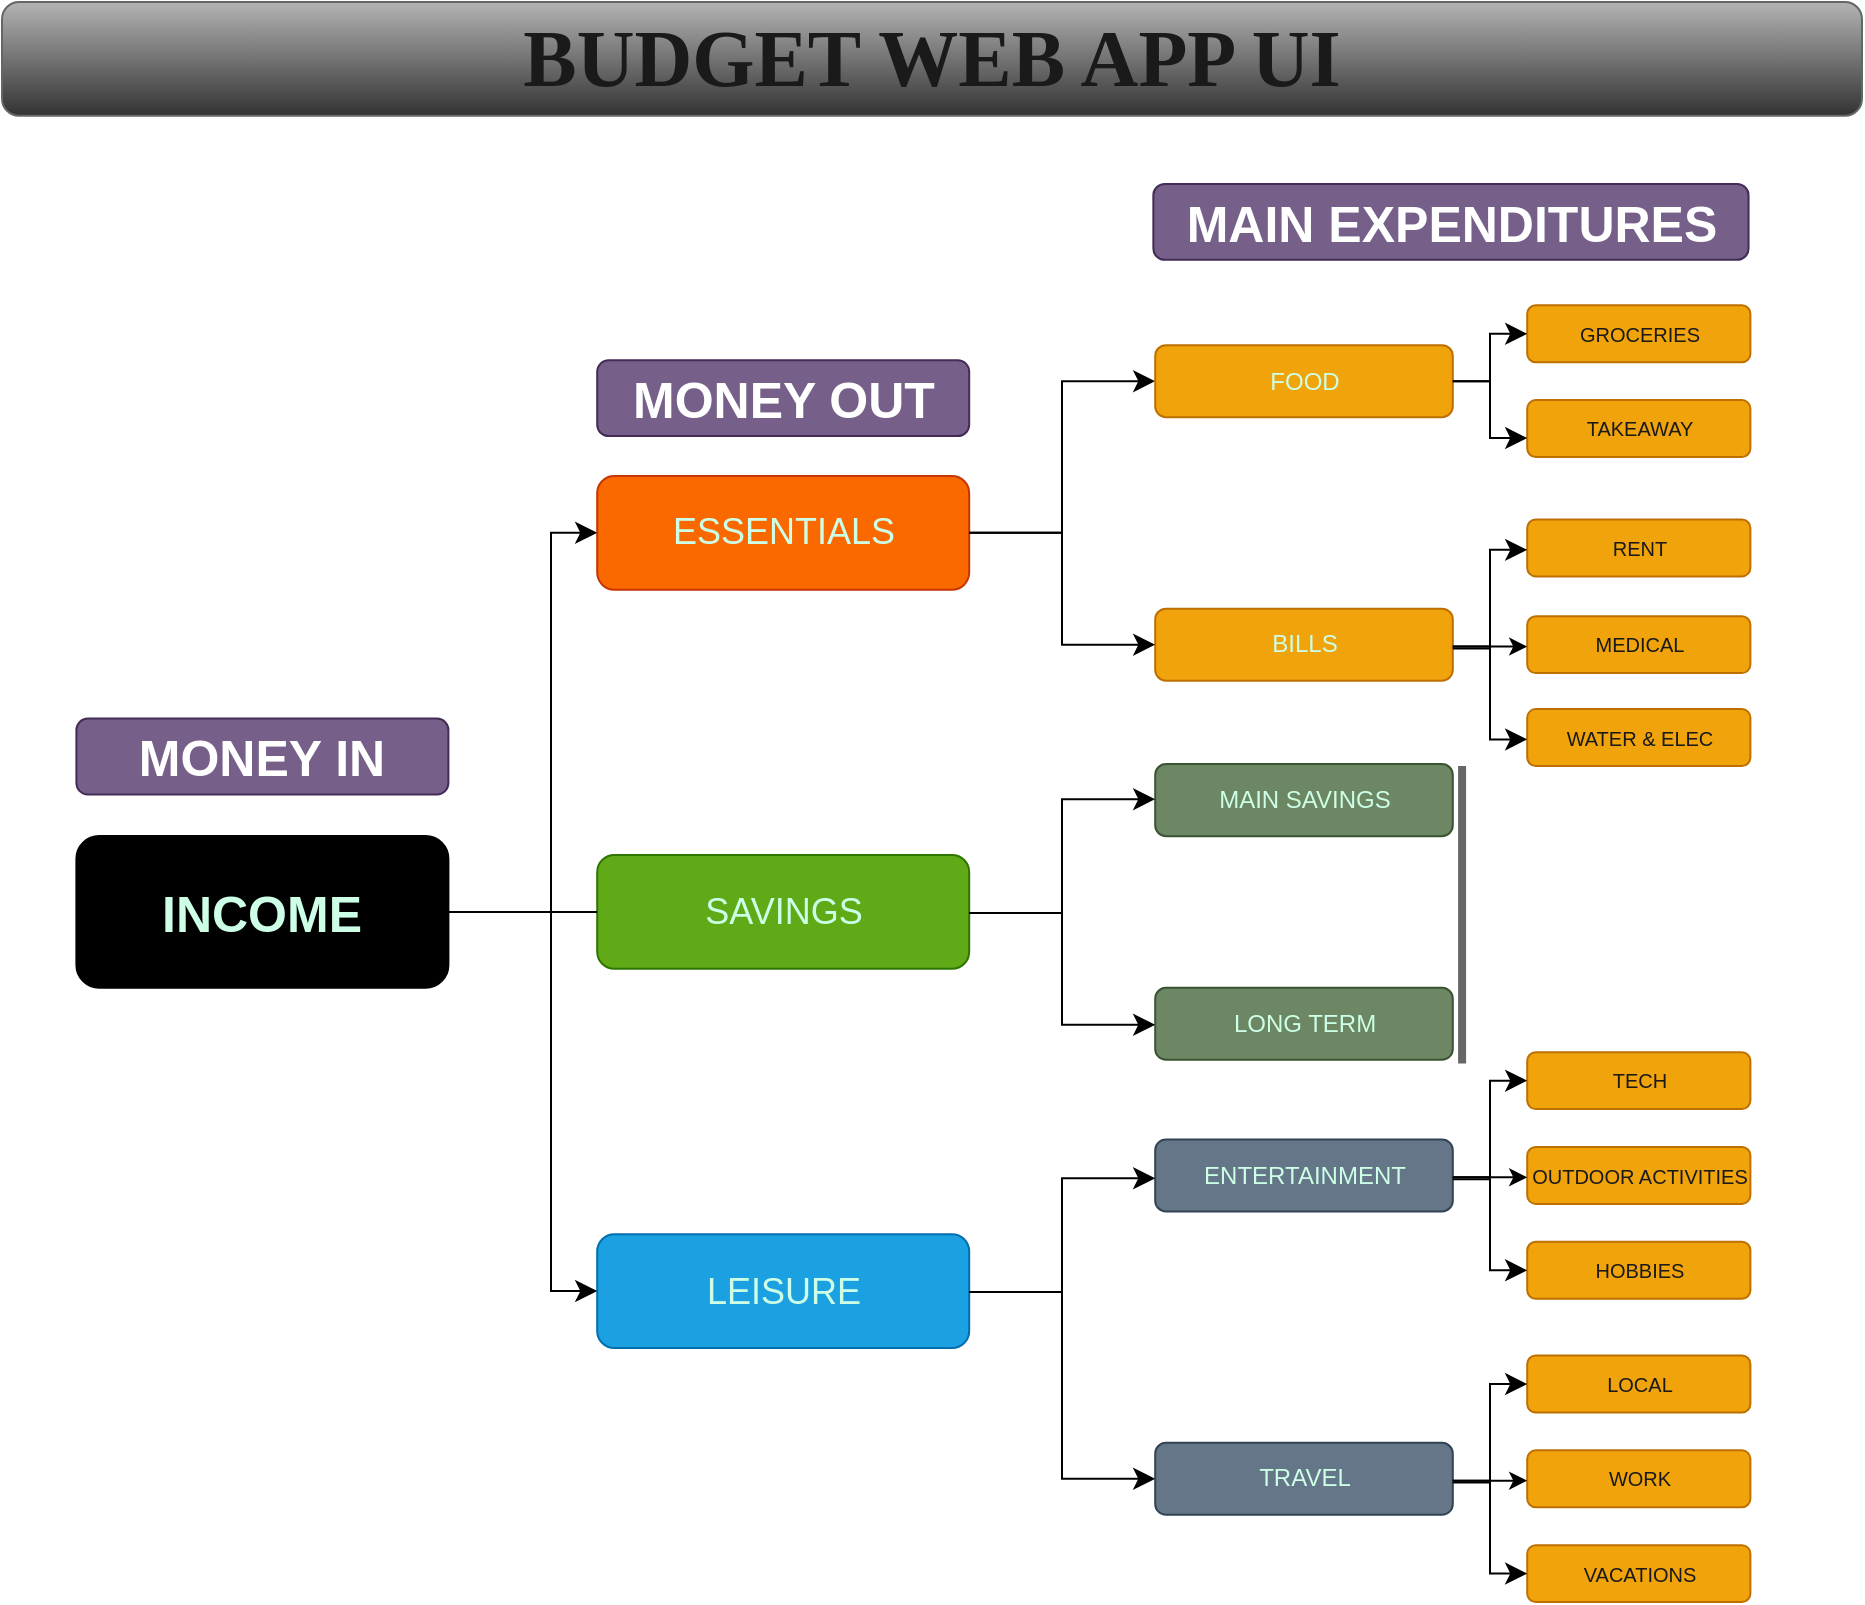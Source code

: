 <mxfile version="21.5.1" type="device" pages="4">
  <diagram name="Page-1" id="I_GCutwwqsWQ-EJrJeId">
    <mxGraphModel dx="1418" dy="2522" grid="1" gridSize="10" guides="1" tooltips="1" connect="1" arrows="1" fold="1" page="1" pageScale="1" pageWidth="1169" pageHeight="827" math="0" shadow="0">
      <root>
        <mxCell id="0" />
        <mxCell id="1" parent="0" />
        <mxCell id="FOsPCoNG0iHL-lNRCBrH-2" value="BUDGET WEB APP UI" style="rounded=1;whiteSpace=wrap;html=1;labelBackgroundColor=none;fontFamily=Tahoma;fontStyle=1;fontSize=40;fillColor=#B3B3B3;gradientColor=#333333;strokeColor=#666666;fontColor=#1A1A1A;" parent="1" vertex="1">
          <mxGeometry x="120" y="-1640" width="930" height="56.872" as="geometry" />
        </mxCell>
        <mxCell id="FOsPCoNG0iHL-lNRCBrH-26" value="INCOME" style="rounded=1;whiteSpace=wrap;html=1;fontStyle=1;fontSize=25;fontColor=#CCFFE6;fillColor=#000000;" parent="1" vertex="1">
          <mxGeometry x="157.2" y="-1222.938" width="186" height="75.829" as="geometry" />
        </mxCell>
        <mxCell id="FOsPCoNG0iHL-lNRCBrH-27" value="SAVINGS" style="rounded=1;whiteSpace=wrap;html=1;fillColor=#60a917;fontColor=#CCFFE6;strokeColor=#2D7600;fontSize=18;" parent="1" vertex="1">
          <mxGeometry x="417.6" y="-1213.46" width="186" height="56.872" as="geometry" />
        </mxCell>
        <mxCell id="FOsPCoNG0iHL-lNRCBrH-28" value="ESSENTIALS" style="rounded=1;whiteSpace=wrap;html=1;fillColor=#fa6800;fontColor=#CCFFE6;strokeColor=#C73500;fontSize=18;" parent="1" vertex="1">
          <mxGeometry x="417.6" y="-1403.033" width="186" height="56.872" as="geometry" />
        </mxCell>
        <mxCell id="FOsPCoNG0iHL-lNRCBrH-29" value="LEISURE" style="rounded=1;whiteSpace=wrap;html=1;fillColor=#1ba1e2;fontColor=#CCFFE6;strokeColor=#006EAF;fontSize=18;" parent="1" vertex="1">
          <mxGeometry x="417.6" y="-1023.886" width="186" height="56.872" as="geometry" />
        </mxCell>
        <mxCell id="FOsPCoNG0iHL-lNRCBrH-31" value="" style="endArrow=none;html=1;rounded=0;exitX=1;exitY=0.5;exitDx=0;exitDy=0;entryX=0;entryY=0.5;entryDx=0;entryDy=0;align=center;verticalAlign=middle;" parent="1" source="FOsPCoNG0iHL-lNRCBrH-26" target="FOsPCoNG0iHL-lNRCBrH-27" edge="1">
          <mxGeometry width="50" height="50" relative="1" as="geometry">
            <mxPoint x="678" y="-1090.237" as="sourcePoint" />
            <mxPoint x="724.5" y="-1137.63" as="targetPoint" />
          </mxGeometry>
        </mxCell>
        <mxCell id="FOsPCoNG0iHL-lNRCBrH-35" value="" style="edgeStyle=elbowEdgeStyle;elbow=horizontal;endArrow=classic;html=1;curved=0;rounded=0;endSize=8;startSize=8;exitX=1;exitY=0.5;exitDx=0;exitDy=0;align=center;entryX=0;entryY=0.5;entryDx=0;entryDy=0;" parent="1" source="FOsPCoNG0iHL-lNRCBrH-28" target="FOsPCoNG0iHL-lNRCBrH-38" edge="1">
          <mxGeometry width="50" height="50" relative="1" as="geometry">
            <mxPoint x="650.1" y="-1241.896" as="sourcePoint" />
            <mxPoint x="696.6" y="-1431.469" as="targetPoint" />
          </mxGeometry>
        </mxCell>
        <mxCell id="FOsPCoNG0iHL-lNRCBrH-36" value="" style="edgeStyle=elbowEdgeStyle;elbow=horizontal;endArrow=classic;html=1;curved=0;rounded=0;endSize=8;startSize=8;align=center;verticalAlign=middle;" parent="1" edge="1">
          <mxGeometry width="50" height="50" relative="1" as="geometry">
            <mxPoint x="371.1" y="-1185.024" as="sourcePoint" />
            <mxPoint x="417.6" y="-995.45" as="targetPoint" />
          </mxGeometry>
        </mxCell>
        <mxCell id="FOsPCoNG0iHL-lNRCBrH-38" value="FOOD" style="rounded=1;whiteSpace=wrap;html=1;fillColor=#f0a30a;strokeColor=#BD7000;fontColor=#CCFFE6;" parent="1" vertex="1">
          <mxGeometry x="696.6" y="-1468.436" width="148.8" height="36.019" as="geometry" />
        </mxCell>
        <mxCell id="FOsPCoNG0iHL-lNRCBrH-43" value="BILLS" style="rounded=1;whiteSpace=wrap;html=1;fillColor=#f0a30a;strokeColor=#BD7000;fontColor=#CCFFE6;" parent="1" vertex="1">
          <mxGeometry x="696.6" y="-1336.682" width="148.8" height="36.019" as="geometry" />
        </mxCell>
        <mxCell id="FOsPCoNG0iHL-lNRCBrH-44" value="MAIN SAVINGS" style="rounded=1;whiteSpace=wrap;html=1;fillColor=#6d8764;fontColor=#CCFFE6;strokeColor=#3A5431;" parent="1" vertex="1">
          <mxGeometry x="696.6" y="-1258.957" width="148.8" height="36.019" as="geometry" />
        </mxCell>
        <mxCell id="FOsPCoNG0iHL-lNRCBrH-45" value="LONG TERM" style="rounded=1;whiteSpace=wrap;html=1;fillColor=#6d8764;fontColor=#CCFFE6;strokeColor=#3A5431;" parent="1" vertex="1">
          <mxGeometry x="696.6" y="-1147.109" width="148.8" height="36.019" as="geometry" />
        </mxCell>
        <mxCell id="FOsPCoNG0iHL-lNRCBrH-46" value="ENTERTAINMENT" style="rounded=1;whiteSpace=wrap;html=1;fillColor=#647687;fontColor=#CCFFE6;strokeColor=#314354;" parent="1" vertex="1">
          <mxGeometry x="696.6" y="-1071.28" width="148.8" height="36.019" as="geometry" />
        </mxCell>
        <mxCell id="FOsPCoNG0iHL-lNRCBrH-47" value="TRAVEL" style="rounded=1;whiteSpace=wrap;html=1;fillColor=#647687;fontColor=#CCFFE6;strokeColor=#314354;" parent="1" vertex="1">
          <mxGeometry x="696.6" y="-919.621" width="148.8" height="36.019" as="geometry" />
        </mxCell>
        <mxCell id="FOsPCoNG0iHL-lNRCBrH-48" value="" style="edgeStyle=elbowEdgeStyle;elbow=horizontal;endArrow=classic;html=1;curved=0;rounded=0;endSize=8;startSize=8;align=center;verticalAlign=middle;" parent="1" edge="1">
          <mxGeometry width="50" height="50" relative="1" as="geometry">
            <mxPoint x="371.1" y="-1185.024" as="sourcePoint" />
            <mxPoint x="417.6" y="-1374.597" as="targetPoint" />
          </mxGeometry>
        </mxCell>
        <mxCell id="FOsPCoNG0iHL-lNRCBrH-49" value="" style="edgeStyle=elbowEdgeStyle;elbow=horizontal;endArrow=classic;html=1;curved=0;rounded=0;endSize=8;startSize=8;entryX=0;entryY=0.5;entryDx=0;entryDy=0;align=center;" parent="1" target="FOsPCoNG0iHL-lNRCBrH-43" edge="1">
          <mxGeometry width="50" height="50" relative="1" as="geometry">
            <mxPoint x="603.6" y="-1374.597" as="sourcePoint" />
            <mxPoint x="705.9" y="-1421.991" as="targetPoint" />
          </mxGeometry>
        </mxCell>
        <mxCell id="FOsPCoNG0iHL-lNRCBrH-50" value="" style="edgeStyle=elbowEdgeStyle;elbow=horizontal;endArrow=classic;html=1;curved=0;rounded=0;endSize=8;startSize=8;exitX=1;exitY=0.5;exitDx=0;exitDy=0;align=center;" parent="1" edge="1">
          <mxGeometry width="50" height="50" relative="1" as="geometry">
            <mxPoint x="603.6" y="-1184.55" as="sourcePoint" />
            <mxPoint x="696.6" y="-1241.422" as="targetPoint" />
          </mxGeometry>
        </mxCell>
        <mxCell id="FOsPCoNG0iHL-lNRCBrH-51" value="" style="edgeStyle=elbowEdgeStyle;elbow=horizontal;endArrow=classic;html=1;curved=0;rounded=0;endSize=8;startSize=8;entryX=0;entryY=0.5;entryDx=0;entryDy=0;align=center;" parent="1" edge="1">
          <mxGeometry width="50" height="50" relative="1" as="geometry">
            <mxPoint x="603.6" y="-1184.55" as="sourcePoint" />
            <mxPoint x="696.6" y="-1128.626" as="targetPoint" />
          </mxGeometry>
        </mxCell>
        <mxCell id="FOsPCoNG0iHL-lNRCBrH-52" value="" style="edgeStyle=elbowEdgeStyle;elbow=horizontal;endArrow=classic;html=1;curved=0;rounded=0;endSize=8;startSize=8;exitX=1;exitY=0.5;exitDx=0;exitDy=0;align=center;" parent="1" edge="1">
          <mxGeometry width="50" height="50" relative="1" as="geometry">
            <mxPoint x="603.6" y="-994.976" as="sourcePoint" />
            <mxPoint x="696.6" y="-1051.848" as="targetPoint" />
          </mxGeometry>
        </mxCell>
        <mxCell id="FOsPCoNG0iHL-lNRCBrH-53" value="" style="edgeStyle=elbowEdgeStyle;elbow=horizontal;endArrow=classic;html=1;curved=0;rounded=0;endSize=8;startSize=8;entryX=0;entryY=0.5;entryDx=0;entryDy=0;align=center;" parent="1" target="FOsPCoNG0iHL-lNRCBrH-47" edge="1">
          <mxGeometry width="50" height="50" relative="1" as="geometry">
            <mxPoint x="603.6" y="-994.976" as="sourcePoint" />
            <mxPoint x="696.6" y="-939.052" as="targetPoint" />
          </mxGeometry>
        </mxCell>
        <mxCell id="FOsPCoNG0iHL-lNRCBrH-55" value="GROCERIES" style="rounded=1;whiteSpace=wrap;html=1;fillColor=#f0a30a;strokeColor=#BD7000;fontColor=#1A1A1A;fontSize=10;" parent="1" vertex="1">
          <mxGeometry x="882.6" y="-1488.341" width="111.6" height="28.436" as="geometry" />
        </mxCell>
        <mxCell id="FOsPCoNG0iHL-lNRCBrH-56" value="TAKEAWAY" style="rounded=1;whiteSpace=wrap;html=1;fillColor=#f0a30a;strokeColor=#BD7000;fontColor=#1A1A1A;fontSize=10;" parent="1" vertex="1">
          <mxGeometry x="882.6" y="-1440.948" width="111.6" height="28.436" as="geometry" />
        </mxCell>
        <mxCell id="FOsPCoNG0iHL-lNRCBrH-61" value="LOCAL" style="rounded=1;whiteSpace=wrap;html=1;fillColor=#f0a30a;strokeColor=#BD7000;fontColor=#1A1A1A;fontSize=10;" parent="1" vertex="1">
          <mxGeometry x="882.6" y="-963.223" width="111.6" height="28.436" as="geometry" />
        </mxCell>
        <mxCell id="FOsPCoNG0iHL-lNRCBrH-62" value="WORK" style="rounded=1;whiteSpace=wrap;html=1;fillColor=#f0a30a;strokeColor=#BD7000;fontColor=#1A1A1A;fontSize=10;" parent="1" vertex="1">
          <mxGeometry x="882.6" y="-915.829" width="111.6" height="28.436" as="geometry" />
        </mxCell>
        <mxCell id="FOsPCoNG0iHL-lNRCBrH-63" value="VACATIONS" style="rounded=1;whiteSpace=wrap;html=1;fillColor=#f0a30a;strokeColor=#BD7000;fontColor=#1A1A1A;fontSize=10;" parent="1" vertex="1">
          <mxGeometry x="882.6" y="-868.436" width="111.6" height="28.436" as="geometry" />
        </mxCell>
        <mxCell id="FOsPCoNG0iHL-lNRCBrH-64" value="TECH" style="rounded=1;whiteSpace=wrap;html=1;fillColor=#f0a30a;strokeColor=#BD7000;fontColor=#1A1A1A;fontSize=10;" parent="1" vertex="1">
          <mxGeometry x="882.6" y="-1114.882" width="111.6" height="28.436" as="geometry" />
        </mxCell>
        <mxCell id="FOsPCoNG0iHL-lNRCBrH-65" value="OUTDOOR ACTIVITIES" style="rounded=1;whiteSpace=wrap;html=1;fillColor=#f0a30a;strokeColor=#BD7000;fontColor=#1A1A1A;fontSize=10;" parent="1" vertex="1">
          <mxGeometry x="882.6" y="-1067.488" width="111.6" height="28.436" as="geometry" />
        </mxCell>
        <mxCell id="FOsPCoNG0iHL-lNRCBrH-66" value="HOBBIES" style="rounded=1;whiteSpace=wrap;html=1;fillColor=#f0a30a;strokeColor=#BD7000;fontColor=#1A1A1A;fontSize=10;" parent="1" vertex="1">
          <mxGeometry x="882.6" y="-1020.095" width="111.6" height="28.436" as="geometry" />
        </mxCell>
        <mxCell id="FOsPCoNG0iHL-lNRCBrH-68" value="RENT" style="rounded=1;whiteSpace=wrap;html=1;fillColor=#f0a30a;strokeColor=#BD7000;fontColor=#1A1A1A;fontSize=10;" parent="1" vertex="1">
          <mxGeometry x="882.6" y="-1381.232" width="111.6" height="28.436" as="geometry" />
        </mxCell>
        <mxCell id="FOsPCoNG0iHL-lNRCBrH-69" value="MEDICAL" style="rounded=1;whiteSpace=wrap;html=1;fillColor=#f0a30a;strokeColor=#BD7000;fontColor=#1A1A1A;fontSize=10;" parent="1" vertex="1">
          <mxGeometry x="882.6" y="-1332.891" width="111.6" height="28.436" as="geometry" />
        </mxCell>
        <mxCell id="FOsPCoNG0iHL-lNRCBrH-70" value="WATER &amp;amp; ELEC" style="rounded=1;whiteSpace=wrap;html=1;fillColor=#f0a30a;strokeColor=#BD7000;fontColor=#1A1A1A;fontSize=10;" parent="1" vertex="1">
          <mxGeometry x="882.6" y="-1286.445" width="111.6" height="28.436" as="geometry" />
        </mxCell>
        <mxCell id="FOsPCoNG0iHL-lNRCBrH-71" value="" style="edgeStyle=elbowEdgeStyle;elbow=horizontal;endArrow=classic;html=1;curved=0;rounded=0;endSize=8;startSize=8;align=center;" parent="1" target="FOsPCoNG0iHL-lNRCBrH-55" edge="1">
          <mxGeometry width="50" height="50" relative="1" as="geometry">
            <mxPoint x="845.4" y="-1450.427" as="sourcePoint" />
            <mxPoint x="929.1" y="-1526.256" as="targetPoint" />
          </mxGeometry>
        </mxCell>
        <mxCell id="FOsPCoNG0iHL-lNRCBrH-72" value="" style="edgeStyle=elbowEdgeStyle;elbow=horizontal;endArrow=classic;html=1;curved=0;rounded=0;endSize=8;startSize=8;align=center;" parent="1" edge="1">
          <mxGeometry width="50" height="50" relative="1" as="geometry">
            <mxPoint x="845.4" y="-1450.427" as="sourcePoint" />
            <mxPoint x="882.6" y="-1421.991" as="targetPoint" />
          </mxGeometry>
        </mxCell>
        <mxCell id="FOsPCoNG0iHL-lNRCBrH-82" value="" style="edgeStyle=orthogonalEdgeStyle;rounded=0;orthogonalLoop=1;jettySize=auto;html=1;entryX=0;entryY=0.5;entryDx=0;entryDy=0;" parent="1" edge="1">
          <mxGeometry relative="1" as="geometry">
            <mxPoint x="845.4" y="-1052.322" as="sourcePoint" />
            <mxPoint x="882.6" y="-1052.322" as="targetPoint" />
          </mxGeometry>
        </mxCell>
        <mxCell id="FOsPCoNG0iHL-lNRCBrH-83" value="" style="edgeStyle=elbowEdgeStyle;elbow=horizontal;endArrow=classic;html=1;curved=0;rounded=0;endSize=8;startSize=8;align=center;entryX=0;entryY=0.5;entryDx=0;entryDy=0;" parent="1" edge="1">
          <mxGeometry width="50" height="50" relative="1" as="geometry">
            <mxPoint x="845.4" y="-1051.374" as="sourcePoint" />
            <mxPoint x="882.6" y="-1100.664" as="targetPoint" />
          </mxGeometry>
        </mxCell>
        <mxCell id="FOsPCoNG0iHL-lNRCBrH-84" value="" style="edgeStyle=elbowEdgeStyle;elbow=horizontal;endArrow=classic;html=1;curved=0;rounded=0;endSize=8;startSize=8;align=center;entryX=0;entryY=0.5;entryDx=0;entryDy=0;exitX=1;exitY=0.5;exitDx=0;exitDy=0;" parent="1" edge="1">
          <mxGeometry width="50" height="50" relative="1" as="geometry">
            <mxPoint x="845.4" y="-1052.322" as="sourcePoint" />
            <mxPoint x="882.6" y="-1005.877" as="targetPoint" />
          </mxGeometry>
        </mxCell>
        <mxCell id="FOsPCoNG0iHL-lNRCBrH-85" value="" style="edgeStyle=orthogonalEdgeStyle;rounded=0;orthogonalLoop=1;jettySize=auto;html=1;entryX=0;entryY=0.5;entryDx=0;entryDy=0;" parent="1" edge="1">
          <mxGeometry relative="1" as="geometry">
            <mxPoint x="845.4" y="-900.664" as="sourcePoint" />
            <mxPoint x="882.6" y="-900.664" as="targetPoint" />
          </mxGeometry>
        </mxCell>
        <mxCell id="FOsPCoNG0iHL-lNRCBrH-86" value="" style="edgeStyle=elbowEdgeStyle;elbow=horizontal;endArrow=classic;html=1;curved=0;rounded=0;endSize=8;startSize=8;align=center;entryX=0;entryY=0.5;entryDx=0;entryDy=0;" parent="1" edge="1">
          <mxGeometry width="50" height="50" relative="1" as="geometry">
            <mxPoint x="845.4" y="-899.716" as="sourcePoint" />
            <mxPoint x="882.6" y="-949.005" as="targetPoint" />
          </mxGeometry>
        </mxCell>
        <mxCell id="FOsPCoNG0iHL-lNRCBrH-87" value="" style="edgeStyle=elbowEdgeStyle;elbow=horizontal;endArrow=classic;html=1;curved=0;rounded=0;endSize=8;startSize=8;align=center;entryX=0;entryY=0.5;entryDx=0;entryDy=0;exitX=1;exitY=0.5;exitDx=0;exitDy=0;" parent="1" edge="1">
          <mxGeometry width="50" height="50" relative="1" as="geometry">
            <mxPoint x="845.4" y="-900.664" as="sourcePoint" />
            <mxPoint x="882.6" y="-854.218" as="targetPoint" />
          </mxGeometry>
        </mxCell>
        <mxCell id="FOsPCoNG0iHL-lNRCBrH-88" value="" style="line;strokeWidth=4;direction=south;html=1;perimeter=backbonePerimeter;points=[];outlineConnect=0;labelBackgroundColor=#CC0000;fillColor=#f5f5f5;strokeColor=#666666;fontColor=#333333;" parent="1" vertex="1">
          <mxGeometry x="845.4" y="-1258.009" width="9.3" height="148.815" as="geometry" />
        </mxCell>
        <mxCell id="FOsPCoNG0iHL-lNRCBrH-90" value="" style="edgeStyle=orthogonalEdgeStyle;rounded=0;orthogonalLoop=1;jettySize=auto;html=1;entryX=0;entryY=0.5;entryDx=0;entryDy=0;" parent="1" edge="1">
          <mxGeometry relative="1" as="geometry">
            <mxPoint x="845.4" y="-1317.725" as="sourcePoint" />
            <mxPoint x="882.6" y="-1317.725" as="targetPoint" />
          </mxGeometry>
        </mxCell>
        <mxCell id="FOsPCoNG0iHL-lNRCBrH-91" value="" style="edgeStyle=elbowEdgeStyle;elbow=horizontal;endArrow=classic;html=1;curved=0;rounded=0;endSize=8;startSize=8;align=center;entryX=0;entryY=0.5;entryDx=0;entryDy=0;" parent="1" edge="1">
          <mxGeometry width="50" height="50" relative="1" as="geometry">
            <mxPoint x="845.4" y="-1316.777" as="sourcePoint" />
            <mxPoint x="882.6" y="-1366.066" as="targetPoint" />
          </mxGeometry>
        </mxCell>
        <mxCell id="FOsPCoNG0iHL-lNRCBrH-92" value="" style="edgeStyle=elbowEdgeStyle;elbow=horizontal;endArrow=classic;html=1;curved=0;rounded=0;endSize=8;startSize=8;align=center;entryX=0;entryY=0.5;entryDx=0;entryDy=0;exitX=1;exitY=0.5;exitDx=0;exitDy=0;" parent="1" edge="1">
          <mxGeometry width="50" height="50" relative="1" as="geometry">
            <mxPoint x="845.4" y="-1317.725" as="sourcePoint" />
            <mxPoint x="882.6" y="-1271.28" as="targetPoint" />
          </mxGeometry>
        </mxCell>
        <mxCell id="FOsPCoNG0iHL-lNRCBrH-93" value="MONEY IN" style="rounded=1;whiteSpace=wrap;html=1;fontStyle=1;fontSize=25;fillColor=#76608a;fontColor=#ffffff;strokeColor=#432D57;" parent="1" vertex="1">
          <mxGeometry x="157.2" y="-1281.706" width="186" height="37.915" as="geometry" />
        </mxCell>
        <mxCell id="FOsPCoNG0iHL-lNRCBrH-94" value="MAIN EXPENDITURES" style="rounded=1;whiteSpace=wrap;html=1;fontStyle=1;fontSize=25;fillColor=#76608a;fontColor=#ffffff;strokeColor=#432D57;" parent="1" vertex="1">
          <mxGeometry x="695.67" y="-1549.005" width="297.6" height="37.915" as="geometry" />
        </mxCell>
        <mxCell id="FOsPCoNG0iHL-lNRCBrH-95" value="MONEY OUT" style="rounded=1;whiteSpace=wrap;html=1;fontStyle=1;fontSize=25;fillColor=#76608a;fontColor=#ffffff;strokeColor=#432D57;" parent="1" vertex="1">
          <mxGeometry x="417.6" y="-1460.853" width="186" height="37.915" as="geometry" />
        </mxCell>
      </root>
    </mxGraphModel>
  </diagram>
  <diagram id="274D1SNtosghYDOxtqvH" name="Page-2">
    <mxGraphModel dx="1418" dy="3349" grid="1" gridSize="10" guides="1" tooltips="1" connect="1" arrows="1" fold="1" page="1" pageScale="1" pageWidth="1169" pageHeight="827" math="0" shadow="0">
      <root>
        <mxCell id="0" />
        <mxCell id="1" parent="0" />
        <mxCell id="tvB1xA2yqLkR2HMPJfqt-2" value="TECH STACK" style="rounded=1;whiteSpace=wrap;html=1;fontStyle=1;fontSize=25;fontColor=#CCFFE6;fillColor=#000000;" parent="1" vertex="1">
          <mxGeometry x="59.8" y="-2097.118" width="220.0" height="64.16" as="geometry" />
        </mxCell>
        <mxCell id="tvB1xA2yqLkR2HMPJfqt-3" value="CODE LANGUAGE" style="rounded=1;whiteSpace=wrap;html=1;fillColor=#60a917;fontColor=#CCFFE6;strokeColor=#2D7600;fontSize=18;" parent="1" vertex="1">
          <mxGeometry x="367.8" y="-2089.098" width="220.0" height="48.12" as="geometry" />
        </mxCell>
        <mxCell id="tvB1xA2yqLkR2HMPJfqt-4" value="INDEX" style="rounded=1;whiteSpace=wrap;html=1;fillColor=#fa6800;fontColor=#CCFFE6;strokeColor=#C73500;fontSize=18;" parent="1" vertex="1">
          <mxGeometry x="367.8" y="-2249.499" width="220.0" height="48.12" as="geometry" />
        </mxCell>
        <mxCell id="tvB1xA2yqLkR2HMPJfqt-5" value="FRAMEWORK &amp;amp; TOOLS" style="rounded=1;whiteSpace=wrap;html=1;fillColor=#1ba1e2;fontColor=#CCFFE6;strokeColor=#006EAF;fontSize=18;" parent="1" vertex="1">
          <mxGeometry x="367.8" y="-1928.697" width="220.0" height="48.12" as="geometry" />
        </mxCell>
        <mxCell id="tvB1xA2yqLkR2HMPJfqt-6" value="" style="endArrow=none;html=1;rounded=0;exitX=1;exitY=0.5;exitDx=0;exitDy=0;entryX=0;entryY=0.5;entryDx=0;entryDy=0;align=center;verticalAlign=middle;" parent="1" source="tvB1xA2yqLkR2HMPJfqt-2" target="tvB1xA2yqLkR2HMPJfqt-3" edge="1">
          <mxGeometry width="50" height="50" relative="1" as="geometry">
            <mxPoint x="675.8" y="-1984.837" as="sourcePoint" />
            <mxPoint x="730.8" y="-2024.937" as="targetPoint" />
          </mxGeometry>
        </mxCell>
        <mxCell id="tvB1xA2yqLkR2HMPJfqt-7" value="" style="edgeStyle=elbowEdgeStyle;elbow=horizontal;endArrow=classic;html=1;curved=0;rounded=0;endSize=8;startSize=8;exitX=1;exitY=0.5;exitDx=0;exitDy=0;align=center;entryX=0;entryY=0.5;entryDx=0;entryDy=0;" parent="1" source="tvB1xA2yqLkR2HMPJfqt-4" target="tvB1xA2yqLkR2HMPJfqt-9" edge="1">
          <mxGeometry width="50" height="50" relative="1" as="geometry">
            <mxPoint x="642.8" y="-2113.158" as="sourcePoint" />
            <mxPoint x="697.8" y="-2273.559" as="targetPoint" />
          </mxGeometry>
        </mxCell>
        <mxCell id="tvB1xA2yqLkR2HMPJfqt-8" value="" style="edgeStyle=elbowEdgeStyle;elbow=horizontal;endArrow=classic;html=1;curved=0;rounded=0;endSize=8;startSize=8;align=center;verticalAlign=middle;" parent="1" edge="1">
          <mxGeometry width="50" height="50" relative="1" as="geometry">
            <mxPoint x="312.8" y="-2065.038" as="sourcePoint" />
            <mxPoint x="367.8" y="-1904.637" as="targetPoint" />
          </mxGeometry>
        </mxCell>
        <mxCell id="tvB1xA2yqLkR2HMPJfqt-9" value="HTML" style="rounded=1;whiteSpace=wrap;html=1;fillColor=#f0a30a;strokeColor=#BD7000;fontColor=#CCFFE6;" parent="1" vertex="1">
          <mxGeometry x="697.8" y="-2288.797" width="176.0" height="30.476" as="geometry" />
        </mxCell>
        <mxCell id="tvB1xA2yqLkR2HMPJfqt-10" value="CSS" style="rounded=1;whiteSpace=wrap;html=1;fillColor=#f0a30a;strokeColor=#BD7000;fontColor=#CCFFE6;" parent="1" vertex="1">
          <mxGeometry x="697.8" y="-2193.358" width="176.0" height="30.476" as="geometry" />
        </mxCell>
        <mxCell id="tvB1xA2yqLkR2HMPJfqt-11" value="TYPESCRIPT/JAVASCRIPT" style="rounded=1;whiteSpace=wrap;html=1;fillColor=#6d8764;fontColor=#CCFFE6;strokeColor=#3A5431;" parent="1" vertex="1">
          <mxGeometry x="697.8" y="-2080.276" width="176.0" height="30.476" as="geometry" />
        </mxCell>
        <mxCell id="tvB1xA2yqLkR2HMPJfqt-12" value="REACT" style="rounded=1;whiteSpace=wrap;html=1;fillColor=#647687;fontColor=#CCFFE6;strokeColor=#314354;" parent="1" vertex="1">
          <mxGeometry x="942.0" y="-1919.875" width="176.0" height="30.476" as="geometry" />
        </mxCell>
        <mxCell id="tvB1xA2yqLkR2HMPJfqt-13" value="WEBPACK" style="rounded=1;whiteSpace=wrap;html=1;fillColor=#647687;fontColor=#CCFFE6;strokeColor=#314354;" parent="1" vertex="1">
          <mxGeometry x="697.8" y="-1919.875" width="176.0" height="30.476" as="geometry" />
        </mxCell>
        <mxCell id="tvB1xA2yqLkR2HMPJfqt-14" value="" style="edgeStyle=elbowEdgeStyle;elbow=horizontal;endArrow=classic;html=1;curved=0;rounded=0;endSize=8;startSize=8;align=center;verticalAlign=middle;" parent="1" edge="1">
          <mxGeometry width="50" height="50" relative="1" as="geometry">
            <mxPoint x="312.8" y="-2065.038" as="sourcePoint" />
            <mxPoint x="367.8" y="-2225.439" as="targetPoint" />
          </mxGeometry>
        </mxCell>
        <mxCell id="tvB1xA2yqLkR2HMPJfqt-15" value="" style="edgeStyle=elbowEdgeStyle;elbow=horizontal;endArrow=classic;html=1;curved=0;rounded=0;endSize=8;startSize=8;entryX=0;entryY=0.5;entryDx=0;entryDy=0;align=center;" parent="1" target="tvB1xA2yqLkR2HMPJfqt-10" edge="1">
          <mxGeometry width="50" height="50" relative="1" as="geometry">
            <mxPoint x="587.8" y="-2225.439" as="sourcePoint" />
            <mxPoint x="708.8" y="-2265.539" as="targetPoint" />
          </mxGeometry>
        </mxCell>
        <mxCell id="tvB1xA2yqLkR2HMPJfqt-16" value="" style="edgeStyle=elbowEdgeStyle;elbow=horizontal;endArrow=classic;html=1;curved=0;rounded=0;endSize=8;startSize=8;exitX=1;exitY=0.5;exitDx=0;exitDy=0;align=center;entryX=0;entryY=0.5;entryDx=0;entryDy=0;" parent="1" target="tvB1xA2yqLkR2HMPJfqt-11" edge="1">
          <mxGeometry width="50" height="50" relative="1" as="geometry">
            <mxPoint x="587.8" y="-2064.637" as="sourcePoint" />
            <mxPoint x="697.8" y="-2112.757" as="targetPoint" />
          </mxGeometry>
        </mxCell>
        <mxCell id="tvB1xA2yqLkR2HMPJfqt-17" value="" style="edgeStyle=elbowEdgeStyle;elbow=horizontal;endArrow=classic;html=1;curved=0;rounded=0;endSize=8;startSize=8;entryX=0;entryY=0.5;entryDx=0;entryDy=0;align=center;" parent="1" target="tvB1xA2yqLkR2HMPJfqt-13" edge="1">
          <mxGeometry width="50" height="50" relative="1" as="geometry">
            <mxPoint x="587.8" y="-1904.236" as="sourcePoint" />
            <mxPoint x="697.8" y="-1856.917" as="targetPoint" />
          </mxGeometry>
        </mxCell>
        <mxCell id="tvB1xA2yqLkR2HMPJfqt-18" value="CREATE PAGE LAYOUT" style="rounded=1;whiteSpace=wrap;html=1;fillColor=#f0a30a;strokeColor=#BD7000;fontColor=#1A1A1A;fontSize=10;" parent="1" vertex="1">
          <mxGeometry x="917.8" y="-2285.589" width="132.0" height="24.06" as="geometry" />
        </mxCell>
        <mxCell id="tvB1xA2yqLkR2HMPJfqt-19" value="STYLE PAGE LAYOUT" style="rounded=1;whiteSpace=wrap;html=1;fillColor=#f0a30a;strokeColor=#BD7000;fontColor=#1A1A1A;fontSize=10;" parent="1" vertex="1">
          <mxGeometry x="917.8" y="-2190.15" width="132.0" height="24.06" as="geometry" />
        </mxCell>
        <mxCell id="tvB1xA2yqLkR2HMPJfqt-20" value="" style="edgeStyle=elbowEdgeStyle;elbow=horizontal;endArrow=classic;html=1;curved=0;rounded=0;endSize=8;startSize=8;align=center;" parent="1" target="tvB1xA2yqLkR2HMPJfqt-18" edge="1">
          <mxGeometry width="50" height="50" relative="1" as="geometry">
            <mxPoint x="873.8" y="-2273.559" as="sourcePoint" />
            <mxPoint x="972.8" y="-2337.719" as="targetPoint" />
          </mxGeometry>
        </mxCell>
        <mxCell id="tvB1xA2yqLkR2HMPJfqt-21" value="" style="edgeStyle=orthogonalEdgeStyle;rounded=0;orthogonalLoop=1;jettySize=auto;html=1;entryX=0;entryY=0.5;entryDx=0;entryDy=0;" parent="1" edge="1">
          <mxGeometry relative="1" as="geometry">
            <mxPoint x="873.8" y="-2177.318" as="sourcePoint" />
            <mxPoint x="917.8" y="-2177.318" as="targetPoint" />
          </mxGeometry>
        </mxCell>
        <mxCell id="tvB1xA2yqLkR2HMPJfqt-22" value="" style="edgeStyle=elbowEdgeStyle;elbow=horizontal;endArrow=classic;html=1;curved=0;rounded=0;endSize=8;startSize=8;entryX=0;entryY=0.5;entryDx=0;entryDy=0;align=center;" parent="1" source="tvB1xA2yqLkR2HMPJfqt-13" target="tvB1xA2yqLkR2HMPJfqt-12" edge="1">
          <mxGeometry width="50" height="50" relative="1" as="geometry">
            <mxPoint x="876.0" y="-1905.439" as="sourcePoint" />
            <mxPoint x="939.8" y="-1905.11" as="targetPoint" />
          </mxGeometry>
        </mxCell>
        <mxCell id="tvB1xA2yqLkR2HMPJfqt-25" value="" style="edgeStyle=segmentEdgeStyle;endArrow=classic;html=1;curved=0;rounded=0;endSize=8;startSize=8;" parent="1" edge="1">
          <mxGeometry width="50" height="50" relative="1" as="geometry">
            <mxPoint x="1029.802" y="-1889.398" as="sourcePoint" />
            <mxPoint x="1029.351" y="-1840.476" as="targetPoint" />
          </mxGeometry>
        </mxCell>
        <mxCell id="tvB1xA2yqLkR2HMPJfqt-26" value="FRAMEWORK" style="rounded=1;whiteSpace=wrap;html=1;fillColor=#647687;fontColor=#CCFFE6;strokeColor=#314354;" parent="1" vertex="1">
          <mxGeometry x="942.0" y="-1840.476" width="176.0" height="30.476" as="geometry" />
        </mxCell>
        <mxCell id="tvB1xA2yqLkR2HMPJfqt-27" value="MODULE BUNDLER" style="rounded=1;whiteSpace=wrap;html=1;fillColor=#647687;fontColor=#CCFFE6;strokeColor=#314354;" parent="1" vertex="1">
          <mxGeometry x="697.8" y="-1840.476" width="176.0" height="30.476" as="geometry" />
        </mxCell>
        <mxCell id="tvB1xA2yqLkR2HMPJfqt-28" value="" style="shape=partialRectangle;whiteSpace=wrap;html=1;bottom=1;right=1;left=1;top=0;fillColor=none;routingCenterX=-0.5;rotation=-90;" parent="1" vertex="1">
          <mxGeometry x="1019.0" y="-2249.499" width="132.0" height="48.12" as="geometry" />
        </mxCell>
        <mxCell id="tvB1xA2yqLkR2HMPJfqt-29" value="CAN USE TEMPLATE" style="rounded=1;whiteSpace=wrap;html=1;fillColor=#f0a30a;strokeColor=#BD7000;fontColor=#1A1A1A;fontSize=10;" parent="1" vertex="1">
          <mxGeometry x="821.0" y="-2237.469" width="132.0" height="24.06" as="geometry" />
        </mxCell>
        <mxCell id="tvB1xA2yqLkR2HMPJfqt-30" value="" style="edgeStyle=segmentEdgeStyle;endArrow=classic;html=1;curved=0;rounded=0;endSize=8;startSize=8;" parent="1" edge="1">
          <mxGeometry width="50" height="50" relative="1" as="geometry">
            <mxPoint x="785.602" y="-1889.398" as="sourcePoint" />
            <mxPoint x="785.151" y="-1840.476" as="targetPoint" />
          </mxGeometry>
        </mxCell>
        <mxCell id="tvB1xA2yqLkR2HMPJfqt-31" value="FUNDAMENTALS" style="rounded=1;whiteSpace=wrap;html=1;fontSize=18;fillColor=#76608a;fontColor=#ffffff;strokeColor=#432D57;" parent="1" vertex="1">
          <mxGeometry x="370.0" y="-2295.213" width="220.0" height="30.476" as="geometry" />
        </mxCell>
        <mxCell id="tvB1xA2yqLkR2HMPJfqt-32" value="FOUNDATION" style="rounded=1;whiteSpace=wrap;html=1;fontSize=18;fillColor=#76608a;fontColor=#ffffff;strokeColor=#432D57;" parent="1" vertex="1">
          <mxGeometry x="722.0" y="-2336.115" width="352.0" height="30.476" as="geometry" />
        </mxCell>
        <mxCell id="gDJqCEz_CbLdyozQ2c8G-1" value="PLANNING AND DESIGN" style="rounded=1;whiteSpace=wrap;html=1;labelBackgroundColor=none;fontFamily=Tahoma;fontStyle=1;fontSize=40;fillColor=#B3B3B3;gradientColor=#333333;strokeColor=#666666;fontColor=#1A1A1A;" parent="1" vertex="1">
          <mxGeometry x="120" y="-2460" width="920" height="56.87" as="geometry" />
        </mxCell>
      </root>
    </mxGraphModel>
  </diagram>
  <diagram id="rpQq9urW8SQOL31x5mKI" name="Page-4">
    <mxGraphModel dx="1668" dy="2675" grid="1" gridSize="10" guides="1" tooltips="1" connect="1" arrows="1" fold="1" page="1" pageScale="1" pageWidth="1169" pageHeight="827" math="0" shadow="0">
      <root>
        <mxCell id="0" />
        <mxCell id="1" parent="0" />
        <mxCell id="_zgKUr4_fNSxPyEk2YYq-1" value="ON PAGE LOAD" style="rounded=1;whiteSpace=wrap;html=1;labelBackgroundColor=none;fontFamily=Tahoma;fontStyle=1;fontSize=40;fillColor=#B3B3B3;gradientColor=#333333;strokeColor=#666666;fontColor=#1A1A1A;" parent="1" vertex="1">
          <mxGeometry x="120" y="-1640" width="920" height="40" as="geometry" />
        </mxCell>
        <mxCell id="FKo_P2RIaSCXOE1T_Ow3-1" value="LOAD LOGIN" style="ellipse;whiteSpace=wrap;html=1;aspect=fixed;shape=label;perimeter=rectanglePerimeter;strokeWidth=1;fontColor=#FFFFFF;" parent="1" vertex="1">
          <mxGeometry x="120" y="-1520" width="80" height="80" as="geometry" />
        </mxCell>
        <mxCell id="FKo_P2RIaSCXOE1T_Ow3-2" value="ENTER&lt;br&gt;USERNAME &amp;amp; PASSWORD" style="rounded=0;whiteSpace=wrap;html=1;strokeWidth=1;fontColor=#FFFFFF;" parent="1" vertex="1">
          <mxGeometry x="120" y="-1360" width="79" height="80" as="geometry" />
        </mxCell>
        <mxCell id="FKo_P2RIaSCXOE1T_Ow3-17" value="&lt;font style=&quot;font-size: 10px;&quot;&gt;LOGIN&lt;br&gt;&lt;/font&gt;" style="rounded=1;whiteSpace=wrap;html=1;fontSize=10;fillColor=#76608a;fontColor=#ffffff;strokeColor=none;" parent="1" vertex="1">
          <mxGeometry x="120" y="-1560" width="80" height="30" as="geometry" />
        </mxCell>
        <mxCell id="FKo_P2RIaSCXOE1T_Ow3-18" value="USER ENTERS CREDENTIALS" style="rounded=1;whiteSpace=wrap;html=1;fontSize=9;fillColor=#76608a;fontColor=#ffffff;strokeColor=none;" parent="1" vertex="1">
          <mxGeometry x="120" y="-1400" width="80" height="30" as="geometry" />
        </mxCell>
        <mxCell id="FKo_P2RIaSCXOE1T_Ow3-22" value="&lt;font style=&quot;font-size: 20px;&quot;&gt;START&lt;/font&gt;" style="triangle;whiteSpace=wrap;html=1;fillColor=#008a00;strokeColor=#005700;shape=label;perimeter=rectanglePerimeter;rounded=1;fontColor=#ffffff;strokeWidth=1;fontStyle=1;fontSize=20;" parent="1" vertex="1">
          <mxGeometry y="-1519" width="80" height="80" as="geometry" />
        </mxCell>
        <mxCell id="FKo_P2RIaSCXOE1T_Ow3-23" value="" style="endArrow=classic;html=1;rounded=0;entryX=0;entryY=0.5;entryDx=0;entryDy=0;strokeWidth=3;" parent="1" edge="1">
          <mxGeometry width="50" height="50" relative="1" as="geometry">
            <mxPoint x="80" y="-1479.34" as="sourcePoint" />
            <mxPoint x="120" y="-1479.34" as="targetPoint" />
          </mxGeometry>
        </mxCell>
        <mxCell id="rGJZOq65rvAV8i1ggqk4-9" value="PAGE COTENT LOAD" style="ellipse;whiteSpace=wrap;html=1;aspect=fixed;shape=label;perimeter=rectanglePerimeter;strokeWidth=1;fontColor=#FFFFFF;" parent="1" vertex="1">
          <mxGeometry x="119" y="-1200" width="80" height="80" as="geometry" />
        </mxCell>
        <mxCell id="rGJZOq65rvAV8i1ggqk4-13" value="&lt;font style=&quot;font-size: 10px;&quot;&gt;PAGE&lt;br&gt;LOAD&lt;br&gt;&lt;/font&gt;" style="rounded=1;whiteSpace=wrap;html=1;fontSize=10;fillColor=#76608a;fontColor=#ffffff;strokeColor=none;" parent="1" vertex="1">
          <mxGeometry x="119" y="-1240" width="80" height="30" as="geometry" />
        </mxCell>
        <mxCell id="rGJZOq65rvAV8i1ggqk4-19" value="" style="endArrow=classic;html=1;rounded=0;entryX=0.5;entryY=0;entryDx=0;entryDy=0;strokeWidth=3;exitX=0.5;exitY=1;exitDx=0;exitDy=0;" parent="1" edge="1" target="FKo_P2RIaSCXOE1T_Ow3-18" source="FKo_P2RIaSCXOE1T_Ow3-1">
          <mxGeometry width="50" height="50" relative="1" as="geometry">
            <mxPoint x="160" y="-1435" as="sourcePoint" />
            <mxPoint x="200" y="-1435" as="targetPoint" />
          </mxGeometry>
        </mxCell>
        <mxCell id="rGJZOq65rvAV8i1ggqk4-20" value="" style="endArrow=classic;html=1;rounded=0;entryX=0;entryY=0.5;entryDx=0;entryDy=0;strokeWidth=3;" parent="1" edge="1">
          <mxGeometry width="50" height="50" relative="1" as="geometry">
            <mxPoint x="600" y="-1360.5" as="sourcePoint" />
            <mxPoint x="640" y="-1360.5" as="targetPoint" />
          </mxGeometry>
        </mxCell>
        <mxCell id="rGJZOq65rvAV8i1ggqk4-22" value="END" style="triangle;whiteSpace=wrap;html=1;fillColor=#00CC66;strokeColor=#005700;shape=label;perimeter=rectanglePerimeter;rounded=1;fontColor=#ffffff;strokeWidth=1;fontStyle=1;fontSize=20;" parent="1" vertex="1">
          <mxGeometry x="639" y="-1400" width="80" height="80" as="geometry" />
        </mxCell>
        <mxCell id="NSHT6b1XY7HNEVTjG3dQ-1" value="" style="endArrow=classic;html=1;rounded=0;entryX=0.5;entryY=0;entryDx=0;entryDy=0;strokeWidth=3;exitX=0.5;exitY=1;exitDx=0;exitDy=0;" edge="1" parent="1">
          <mxGeometry width="50" height="50" relative="1" as="geometry">
            <mxPoint x="159.71" y="-1280" as="sourcePoint" />
            <mxPoint x="159.71" y="-1240" as="targetPoint" />
          </mxGeometry>
        </mxCell>
        <mxCell id="NSHT6b1XY7HNEVTjG3dQ-3" value="" style="edgeStyle=elbowEdgeStyle;elbow=horizontal;endArrow=classic;html=1;curved=0;rounded=0;endSize=8;startSize=8;" edge="1" parent="1">
          <mxGeometry width="50" height="50" relative="1" as="geometry">
            <mxPoint x="200" y="-1160" as="sourcePoint" />
            <mxPoint x="240" y="-1480" as="targetPoint" />
          </mxGeometry>
        </mxCell>
        <mxCell id="NSHT6b1XY7HNEVTjG3dQ-4" value="USER SETS INCOME AFTER TAX" style="ellipse;whiteSpace=wrap;html=1;aspect=fixed;shape=label;perimeter=rectanglePerimeter;strokeWidth=1;fontColor=#FFFFFF;" vertex="1" parent="1">
          <mxGeometry x="240" y="-1520" width="80" height="80" as="geometry" />
        </mxCell>
        <mxCell id="NSHT6b1XY7HNEVTjG3dQ-5" value="&lt;font style=&quot;font-size: 10px;&quot;&gt;CALCULATE INCOME&lt;br&gt;&lt;/font&gt;" style="rounded=1;whiteSpace=wrap;html=1;fontSize=10;fillColor=#76608a;fontColor=#ffffff;strokeColor=none;" vertex="1" parent="1">
          <mxGeometry x="240" y="-1560" width="80" height="30" as="geometry" />
        </mxCell>
        <mxCell id="NSHT6b1XY7HNEVTjG3dQ-9" value="ENTER DIFFERENT EXPENSES" style="rounded=0;whiteSpace=wrap;html=1;strokeWidth=1;fontColor=#FFFFFF;" vertex="1" parent="1">
          <mxGeometry x="240" y="-1360" width="79" height="80" as="geometry" />
        </mxCell>
        <mxCell id="NSHT6b1XY7HNEVTjG3dQ-10" value="USER SELECTS EXPENDITURES" style="rounded=1;whiteSpace=wrap;html=1;fontSize=9;fillColor=#76608a;fontColor=#ffffff;strokeColor=none;" vertex="1" parent="1">
          <mxGeometry x="240" y="-1400" width="80" height="30" as="geometry" />
        </mxCell>
        <mxCell id="NSHT6b1XY7HNEVTjG3dQ-11" value="ESSENTIALS" style="ellipse;whiteSpace=wrap;html=1;aspect=fixed;shape=label;perimeter=rectanglePerimeter;strokeWidth=1;fontColor=#FFFFFF;" vertex="1" parent="1">
          <mxGeometry x="360" y="-1520" width="80" height="80" as="geometry" />
        </mxCell>
        <mxCell id="NSHT6b1XY7HNEVTjG3dQ-12" value="&lt;font style=&quot;font-size: 6px;&quot;&gt;EXPENSES SPLIT IN DIFFERENT CATAGORIES&lt;br&gt;&lt;/font&gt;" style="rounded=1;whiteSpace=wrap;html=1;fontSize=10;fillColor=#76608a;fontColor=#ffffff;strokeColor=none;" vertex="1" parent="1">
          <mxGeometry x="360" y="-1560" width="80" height="30" as="geometry" />
        </mxCell>
        <mxCell id="NSHT6b1XY7HNEVTjG3dQ-14" value="" style="endArrow=classic;html=1;rounded=0;entryX=0.5;entryY=0;entryDx=0;entryDy=0;strokeWidth=3;exitX=0.5;exitY=1;exitDx=0;exitDy=0;" edge="1" parent="1">
          <mxGeometry width="50" height="50" relative="1" as="geometry">
            <mxPoint x="279.58" y="-1439" as="sourcePoint" />
            <mxPoint x="279.58" y="-1399" as="targetPoint" />
          </mxGeometry>
        </mxCell>
        <mxCell id="NSHT6b1XY7HNEVTjG3dQ-15" value="" style="edgeStyle=elbowEdgeStyle;elbow=horizontal;endArrow=classic;html=1;curved=0;rounded=0;endSize=8;startSize=8;exitX=1;exitY=0.5;exitDx=0;exitDy=0;entryX=0;entryY=0.5;entryDx=0;entryDy=0;" edge="1" parent="1" source="NSHT6b1XY7HNEVTjG3dQ-9" target="NSHT6b1XY7HNEVTjG3dQ-11">
          <mxGeometry width="50" height="50" relative="1" as="geometry">
            <mxPoint x="440" y="-1160" as="sourcePoint" />
            <mxPoint x="480" y="-1480" as="targetPoint" />
          </mxGeometry>
        </mxCell>
        <mxCell id="NSHT6b1XY7HNEVTjG3dQ-16" value="SAVINGS" style="rounded=0;whiteSpace=wrap;html=1;strokeWidth=1;fontColor=#FFFFFF;" vertex="1" parent="1">
          <mxGeometry x="361" y="-1400" width="79" height="80" as="geometry" />
        </mxCell>
        <mxCell id="OWdxLi-5ci17DKpOA8Z5-1" value="LEISURE" style="rounded=0;whiteSpace=wrap;html=1;strokeWidth=1;fontColor=#FFFFFF;" vertex="1" parent="1">
          <mxGeometry x="360" y="-1280" width="79" height="80" as="geometry" />
        </mxCell>
        <mxCell id="OWdxLi-5ci17DKpOA8Z5-2" value="" style="endArrow=classic;html=1;rounded=0;entryX=0.5;entryY=0;entryDx=0;entryDy=0;strokeWidth=3;exitX=0.5;exitY=1;exitDx=0;exitDy=0;" edge="1" parent="1">
          <mxGeometry width="50" height="50" relative="1" as="geometry">
            <mxPoint x="400.08" y="-1440" as="sourcePoint" />
            <mxPoint x="400.08" y="-1400" as="targetPoint" />
          </mxGeometry>
        </mxCell>
        <mxCell id="OWdxLi-5ci17DKpOA8Z5-3" value="" style="endArrow=classic;html=1;rounded=0;entryX=0.5;entryY=0;entryDx=0;entryDy=0;strokeWidth=3;exitX=0.5;exitY=1;exitDx=0;exitDy=0;" edge="1" parent="1">
          <mxGeometry width="50" height="50" relative="1" as="geometry">
            <mxPoint x="400.08" y="-1320" as="sourcePoint" />
            <mxPoint x="400.08" y="-1280" as="targetPoint" />
          </mxGeometry>
        </mxCell>
        <mxCell id="wPaDbedX3Kyy_WeBbjtU-1" value="" style="shape=curlyBracket;whiteSpace=wrap;html=1;rounded=1;flipH=1;labelPosition=right;verticalLabelPosition=middle;align=left;verticalAlign=middle;strokeWidth=1;dashed=1;" vertex="1" parent="1">
          <mxGeometry x="460" y="-1519" width="20" height="319" as="geometry" />
        </mxCell>
        <mxCell id="wPaDbedX3Kyy_WeBbjtU-2" value="TOTAL MONEY LEFT AFTER EXPENSES" style="ellipse;whiteSpace=wrap;html=1;aspect=fixed;shape=label;perimeter=rectanglePerimeter;strokeWidth=1;fontColor=#FFFFFF;" vertex="1" parent="1">
          <mxGeometry x="520" y="-1400" width="80" height="80" as="geometry" />
        </mxCell>
        <mxCell id="wPaDbedX3Kyy_WeBbjtU-3" value="&lt;font style=&quot;font-size: 10px;&quot;&gt;USER SET EXPENSES&lt;br&gt;&lt;/font&gt;" style="rounded=1;whiteSpace=wrap;html=1;fontSize=10;fillColor=#76608a;fontColor=#ffffff;strokeColor=none;" vertex="1" parent="1">
          <mxGeometry x="520" y="-1440" width="80" height="30" as="geometry" />
        </mxCell>
        <mxCell id="wPaDbedX3Kyy_WeBbjtU-4" value="" style="endArrow=classic;html=1;rounded=0;entryX=0;entryY=0.5;entryDx=0;entryDy=0;strokeWidth=3;" edge="1" parent="1">
          <mxGeometry width="50" height="50" relative="1" as="geometry">
            <mxPoint x="480" y="-1359.34" as="sourcePoint" />
            <mxPoint x="520" y="-1359.34" as="targetPoint" />
          </mxGeometry>
        </mxCell>
      </root>
    </mxGraphModel>
  </diagram>
  <diagram id="yVYQ673QQXV522a_u_y1" name="Page-5">
    <mxGraphModel dx="1418" dy="2522" grid="1" gridSize="10" guides="1" tooltips="1" connect="1" arrows="1" fold="1" page="1" pageScale="1" pageWidth="1169" pageHeight="827" math="0" shadow="0">
      <root>
        <mxCell id="0" />
        <mxCell id="1" parent="0" />
        <mxCell id="mfwugsDVWRWQG5_JWnJm-1" value="&lt;font style=&quot;font-size: 10px;&quot;&gt;USERNAME &amp;amp;&amp;nbsp;&lt;br style=&quot;&quot;&gt;PASSWORD&lt;/font&gt;&lt;br style=&quot;font-size: 9px;&quot;&gt;=&lt;br style=&quot;font-size: 9px;&quot;&gt;EMPTY" style="rounded=0;whiteSpace=wrap;html=1;fontSize=9;fillColor=#fa6800;fontColor=#000000;strokeColor=default;strokeWidth=1;" parent="1" vertex="1">
          <mxGeometry x="160" y="-1200" width="80" height="80" as="geometry" />
        </mxCell>
        <mxCell id="mfwugsDVWRWQG5_JWnJm-2" value="" style="endArrow=classic;html=1;rounded=0;exitX=0.5;exitY=1;exitDx=0;exitDy=0;strokeWidth=1;entryX=0.5;entryY=0;entryDx=0;entryDy=0;" parent="1" target="mfwugsDVWRWQG5_JWnJm-8" edge="1">
          <mxGeometry width="50" height="50" relative="1" as="geometry">
            <mxPoint x="321" y="-1360" as="sourcePoint" />
            <mxPoint x="320.5" y="-1320" as="targetPoint" />
          </mxGeometry>
        </mxCell>
        <mxCell id="mfwugsDVWRWQG5_JWnJm-3" value="&lt;u&gt;THROW ERROR&lt;/u&gt;&lt;br&gt;please fill in all fields" style="rounded=1;whiteSpace=wrap;html=1;fontSize=9;fillColor=#e51400;fontColor=#ffffff;strokeColor=#B20000;shadow=1;strokeWidth=1;" parent="1" vertex="1">
          <mxGeometry x="160" y="-1081" width="80" height="81" as="geometry" />
        </mxCell>
        <mxCell id="mfwugsDVWRWQG5_JWnJm-4" value="" style="endArrow=classic;html=1;rounded=0;entryX=0.5;entryY=0;entryDx=0;entryDy=0;exitX=0.5;exitY=1;exitDx=0;exitDy=0;strokeWidth=1;" parent="1" source="mfwugsDVWRWQG5_JWnJm-1" target="mfwugsDVWRWQG5_JWnJm-3" edge="1">
          <mxGeometry width="50" height="50" relative="1" as="geometry">
            <mxPoint x="199.5" y="-1110" as="sourcePoint" />
            <mxPoint x="317.5" y="-1043" as="targetPoint" />
          </mxGeometry>
        </mxCell>
        <mxCell id="mfwugsDVWRWQG5_JWnJm-5" value="&lt;span style=&quot;font-size: 10px;&quot;&gt;USERNAME &amp;amp; PASSWORD&lt;br&gt;=&lt;br&gt;INCORRECT&lt;br&gt;&lt;/span&gt;" style="rounded=0;whiteSpace=wrap;html=1;fontSize=9;fillColor=#fa6800;fontColor=#000000;strokeColor=default;strokeWidth=1;" parent="1" vertex="1">
          <mxGeometry x="280.5" y="-1200" width="80" height="80" as="geometry" />
        </mxCell>
        <mxCell id="mfwugsDVWRWQG5_JWnJm-6" value="&lt;u&gt;THROW ERROR&lt;/u&gt;&lt;br&gt;please enter correct password" style="rounded=1;whiteSpace=wrap;html=1;fontSize=9;fillColor=#e51400;fontColor=#ffffff;strokeColor=#B20000;shadow=1;strokeWidth=1;" parent="1" vertex="1">
          <mxGeometry x="280.5" y="-1081.5" width="80" height="82" as="geometry" />
        </mxCell>
        <mxCell id="mfwugsDVWRWQG5_JWnJm-7" value="" style="endArrow=classic;html=1;rounded=0;entryX=0.5;entryY=0;entryDx=0;entryDy=0;exitX=0.5;exitY=1;exitDx=0;exitDy=0;strokeWidth=1;" parent="1" source="mfwugsDVWRWQG5_JWnJm-5" target="mfwugsDVWRWQG5_JWnJm-6" edge="1">
          <mxGeometry width="50" height="50" relative="1" as="geometry">
            <mxPoint x="321.5" y="-1110" as="sourcePoint" />
            <mxPoint x="439.5" y="-1044" as="targetPoint" />
          </mxGeometry>
        </mxCell>
        <mxCell id="mfwugsDVWRWQG5_JWnJm-8" value="IF" style="rhombus;whiteSpace=wrap;html=1;fillColor=#647687;strokeColor=#314354;fontColor=#66FFFF;strokeWidth=1;fontSize=19;fontStyle=1" parent="1" vertex="1">
          <mxGeometry x="280.5" y="-1322" width="80" height="80" as="geometry" />
        </mxCell>
        <mxCell id="mfwugsDVWRWQG5_JWnJm-9" value="" style="edgeStyle=segmentEdgeStyle;endArrow=classic;html=1;curved=0;rounded=0;endSize=8;startSize=8;exitX=0;exitY=0.5;exitDx=0;exitDy=0;entryX=0.5;entryY=0;entryDx=0;entryDy=0;strokeWidth=1;" parent="1" source="mfwugsDVWRWQG5_JWnJm-8" target="mfwugsDVWRWQG5_JWnJm-1" edge="1">
          <mxGeometry width="50" height="50" relative="1" as="geometry">
            <mxPoint x="220" y="-1280" as="sourcePoint" />
            <mxPoint x="259" y="-1210" as="targetPoint" />
          </mxGeometry>
        </mxCell>
        <mxCell id="mfwugsDVWRWQG5_JWnJm-10" value="" style="edgeStyle=segmentEdgeStyle;endArrow=classic;html=1;curved=0;rounded=0;endSize=8;startSize=8;exitX=1;exitY=0.5;exitDx=0;exitDy=0;strokeWidth=1;" parent="1" source="mfwugsDVWRWQG5_JWnJm-8" edge="1">
          <mxGeometry width="50" height="50" relative="1" as="geometry">
            <mxPoint x="545" y="-1250" as="sourcePoint" />
            <mxPoint x="440" y="-1200" as="targetPoint" />
          </mxGeometry>
        </mxCell>
        <mxCell id="mfwugsDVWRWQG5_JWnJm-11" value="USERNAME &amp;amp;&amp;nbsp;&lt;br style=&quot;font-size: 9px;&quot;&gt;PASSWORD&lt;br style=&quot;font-size: 9px;&quot;&gt;=&lt;br style=&quot;font-size: 9px;&quot;&gt;CORRECT" style="rounded=0;whiteSpace=wrap;html=1;fontSize=9;fillColor=#60a917;fontColor=#ffffff;strokeColor=default;strokeWidth=1;" parent="1" vertex="1">
          <mxGeometry x="401" y="-1200" width="80" height="80" as="geometry" />
        </mxCell>
        <mxCell id="mfwugsDVWRWQG5_JWnJm-12" value="LOGIN SUCCESSFUL" style="rounded=0;whiteSpace=wrap;html=1;fontSize=10;fillColor=#60a917;fontColor=#ffffff;strokeColor=default;shadow=1;strokeWidth=1;" parent="1" vertex="1">
          <mxGeometry x="401" y="-1081" width="80" height="81" as="geometry" />
        </mxCell>
        <mxCell id="mfwugsDVWRWQG5_JWnJm-13" value="" style="endArrow=classic;html=1;rounded=0;entryX=0.5;entryY=0;entryDx=0;entryDy=0;exitX=0.5;exitY=1;exitDx=0;exitDy=0;strokeWidth=1;" parent="1" source="mfwugsDVWRWQG5_JWnJm-11" target="mfwugsDVWRWQG5_JWnJm-12" edge="1">
          <mxGeometry width="50" height="50" relative="1" as="geometry">
            <mxPoint x="440.5" y="-1110" as="sourcePoint" />
            <mxPoint x="558.5" y="-1043" as="targetPoint" />
          </mxGeometry>
        </mxCell>
        <mxCell id="mfwugsDVWRWQG5_JWnJm-14" value="&lt;div style=&quot;text-align: center;&quot;&gt;&lt;span style=&quot;font-size: 10px; background-color: initial;&quot;&gt;ERRORS WILL INCLUDE:&lt;/span&gt;&lt;/div&gt;&lt;ol style=&quot;font-size: 7px;&quot;&gt;&lt;li style=&quot;&quot;&gt;&lt;font style=&quot;font-size: 7px;&quot;&gt;INCORRECT USERNAME &amp;amp; PASSWORD&lt;/font&gt;&lt;/li&gt;&lt;li style=&quot;&quot;&gt;EMPTY FIELDS&lt;/li&gt;&lt;/ol&gt;" style="rounded=1;whiteSpace=wrap;html=1;align=left;fillColor=#76608a;fontColor=#ffffff;strokeColor=none;" parent="1" vertex="1">
          <mxGeometry x="160" y="-990" width="200" height="50" as="geometry" />
        </mxCell>
        <mxCell id="mfwugsDVWRWQG5_JWnJm-15" value="END" style="triangle;whiteSpace=wrap;html=1;fillColor=#00994D;strokeColor=#005700;shape=label;perimeter=rectanglePerimeter;rounded=1;fontColor=#ffffff;strokeWidth=1;fontStyle=1;fontSize=20;" parent="1" vertex="1">
          <mxGeometry x="521" y="-1080.5" width="80" height="80" as="geometry" />
        </mxCell>
        <mxCell id="mfwugsDVWRWQG5_JWnJm-16" value="" style="endArrow=classic;html=1;rounded=0;entryX=0;entryY=0.5;entryDx=0;entryDy=0;strokeWidth=3;fontColor=#CCFFE6;" parent="1" edge="1">
          <mxGeometry width="50" height="50" relative="1" as="geometry">
            <mxPoint x="481" y="-1040.09" as="sourcePoint" />
            <mxPoint x="521" y="-1040.09" as="targetPoint" />
          </mxGeometry>
        </mxCell>
        <mxCell id="mfwugsDVWRWQG5_JWnJm-17" value="USER OVERVIEW DISPLAY" style="rounded=1;whiteSpace=wrap;html=1;labelBackgroundColor=none;fontFamily=Tahoma;fontStyle=1;fontSize=40;fillColor=#B3B3B3;gradientColor=#333333;strokeColor=#666666;fontColor=#1A1A1A;" parent="1" vertex="1">
          <mxGeometry x="120" y="-1640" width="920" height="40" as="geometry" />
        </mxCell>
        <mxCell id="NiM0L4WXxQq1gAZOvzoi-1" value="LOAD LOGIN" style="ellipse;whiteSpace=wrap;html=1;aspect=fixed;shape=label;perimeter=rectanglePerimeter;strokeWidth=1;fontColor=#FFFFFF;" parent="1" vertex="1">
          <mxGeometry x="160" y="-1440" width="80" height="80" as="geometry" />
        </mxCell>
        <mxCell id="NiM0L4WXxQq1gAZOvzoi-2" value="ENTER&lt;br&gt;USERNAME &amp;amp; PASSWORD" style="rounded=0;whiteSpace=wrap;html=1;strokeWidth=1;fontColor=#FFFFFF;" parent="1" vertex="1">
          <mxGeometry x="281" y="-1440" width="79" height="80" as="geometry" />
        </mxCell>
        <mxCell id="NiM0L4WXxQq1gAZOvzoi-3" value="&lt;font style=&quot;font-size: 10px;&quot;&gt;LOGIN&lt;br&gt;&lt;/font&gt;" style="rounded=1;whiteSpace=wrap;html=1;fontSize=10;fillColor=#76608a;fontColor=#ffffff;strokeColor=none;" parent="1" vertex="1">
          <mxGeometry x="160" y="-1480" width="80" height="30" as="geometry" />
        </mxCell>
        <mxCell id="NiM0L4WXxQq1gAZOvzoi-4" value="USER ENTERS CREDENTIALS" style="rounded=1;whiteSpace=wrap;html=1;fontSize=9;fillColor=#76608a;fontColor=#ffffff;strokeColor=none;" parent="1" vertex="1">
          <mxGeometry x="281" y="-1480" width="80" height="30" as="geometry" />
        </mxCell>
        <mxCell id="NiM0L4WXxQq1gAZOvzoi-5" value="&lt;font style=&quot;font-size: 20px;&quot;&gt;START&lt;/font&gt;" style="triangle;whiteSpace=wrap;html=1;fillColor=#008a00;strokeColor=#005700;shape=label;perimeter=rectanglePerimeter;rounded=1;fontColor=#ffffff;strokeWidth=1;fontStyle=1;fontSize=20;" parent="1" vertex="1">
          <mxGeometry x="40" y="-1439" width="80" height="80" as="geometry" />
        </mxCell>
        <mxCell id="NiM0L4WXxQq1gAZOvzoi-6" value="" style="endArrow=classic;html=1;rounded=0;entryX=0;entryY=0.5;entryDx=0;entryDy=0;strokeWidth=3;" parent="1" edge="1">
          <mxGeometry width="50" height="50" relative="1" as="geometry">
            <mxPoint x="120" y="-1399.34" as="sourcePoint" />
            <mxPoint x="160" y="-1399.34" as="targetPoint" />
          </mxGeometry>
        </mxCell>
        <mxCell id="NiM0L4WXxQq1gAZOvzoi-7" value="" style="endArrow=classic;html=1;rounded=0;entryX=0;entryY=0.5;entryDx=0;entryDy=0;strokeWidth=3;" parent="1" edge="1">
          <mxGeometry width="50" height="50" relative="1" as="geometry">
            <mxPoint x="240" y="-1400" as="sourcePoint" />
            <mxPoint x="280" y="-1400" as="targetPoint" />
          </mxGeometry>
        </mxCell>
      </root>
    </mxGraphModel>
  </diagram>
</mxfile>
